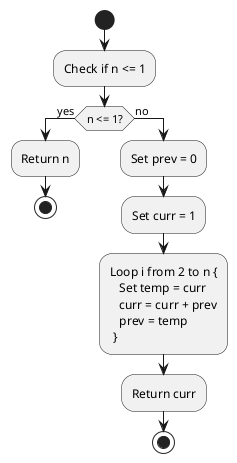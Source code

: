@startuml IterativeFibonacciActivity

start

:Check if n <= 1;

if (n <= 1?) then (yes)
  :Return n;
  stop
else (no)
  :Set prev = 0;
  :Set curr = 1;


 :Loop i from 2 to n {
    Set temp = curr
    curr = curr + prev
    prev = temp
  };

  :Return curr;
  stop
endif

@enduml
